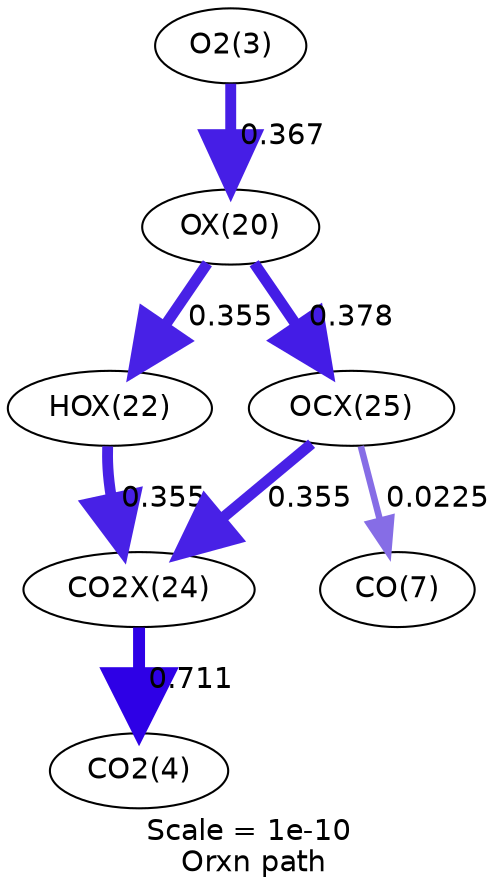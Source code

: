 digraph reaction_paths {
center=1;
s4 -> s22[fontname="Helvetica", style="setlinewidth(5.24)", arrowsize=2.62, color="0.7, 0.867, 0.9"
, label=" 0.367"];
s22 -> s24[fontname="Helvetica", style="setlinewidth(5.22)", arrowsize=2.61, color="0.7, 0.855, 0.9"
, label=" 0.355"];
s22 -> s27[fontname="Helvetica", style="setlinewidth(5.27)", arrowsize=2.63, color="0.7, 0.878, 0.9"
, label=" 0.378"];
s24 -> s26[fontname="Helvetica", style="setlinewidth(5.22)", arrowsize=2.61, color="0.7, 0.855, 0.9"
, label=" 0.355"];
s26 -> s5[fontname="Helvetica", style="setlinewidth(5.74)", arrowsize=2.87, color="0.7, 1.21, 0.9"
, label=" 0.711"];
s27 -> s26[fontname="Helvetica", style="setlinewidth(5.22)", arrowsize=2.61, color="0.7, 0.855, 0.9"
, label=" 0.355"];
s27 -> s8[fontname="Helvetica", style="setlinewidth(3.14)", arrowsize=1.57, color="0.7, 0.523, 0.9"
, label=" 0.0225"];
s4 [ fontname="Helvetica", label="O2(3)"];
s5 [ fontname="Helvetica", label="CO2(4)"];
s8 [ fontname="Helvetica", label="CO(7)"];
s22 [ fontname="Helvetica", label="OX(20)"];
s24 [ fontname="Helvetica", label="HOX(22)"];
s26 [ fontname="Helvetica", label="CO2X(24)"];
s27 [ fontname="Helvetica", label="OCX(25)"];
 label = "Scale = 1e-10\l Orxn path";
 fontname = "Helvetica";
}
